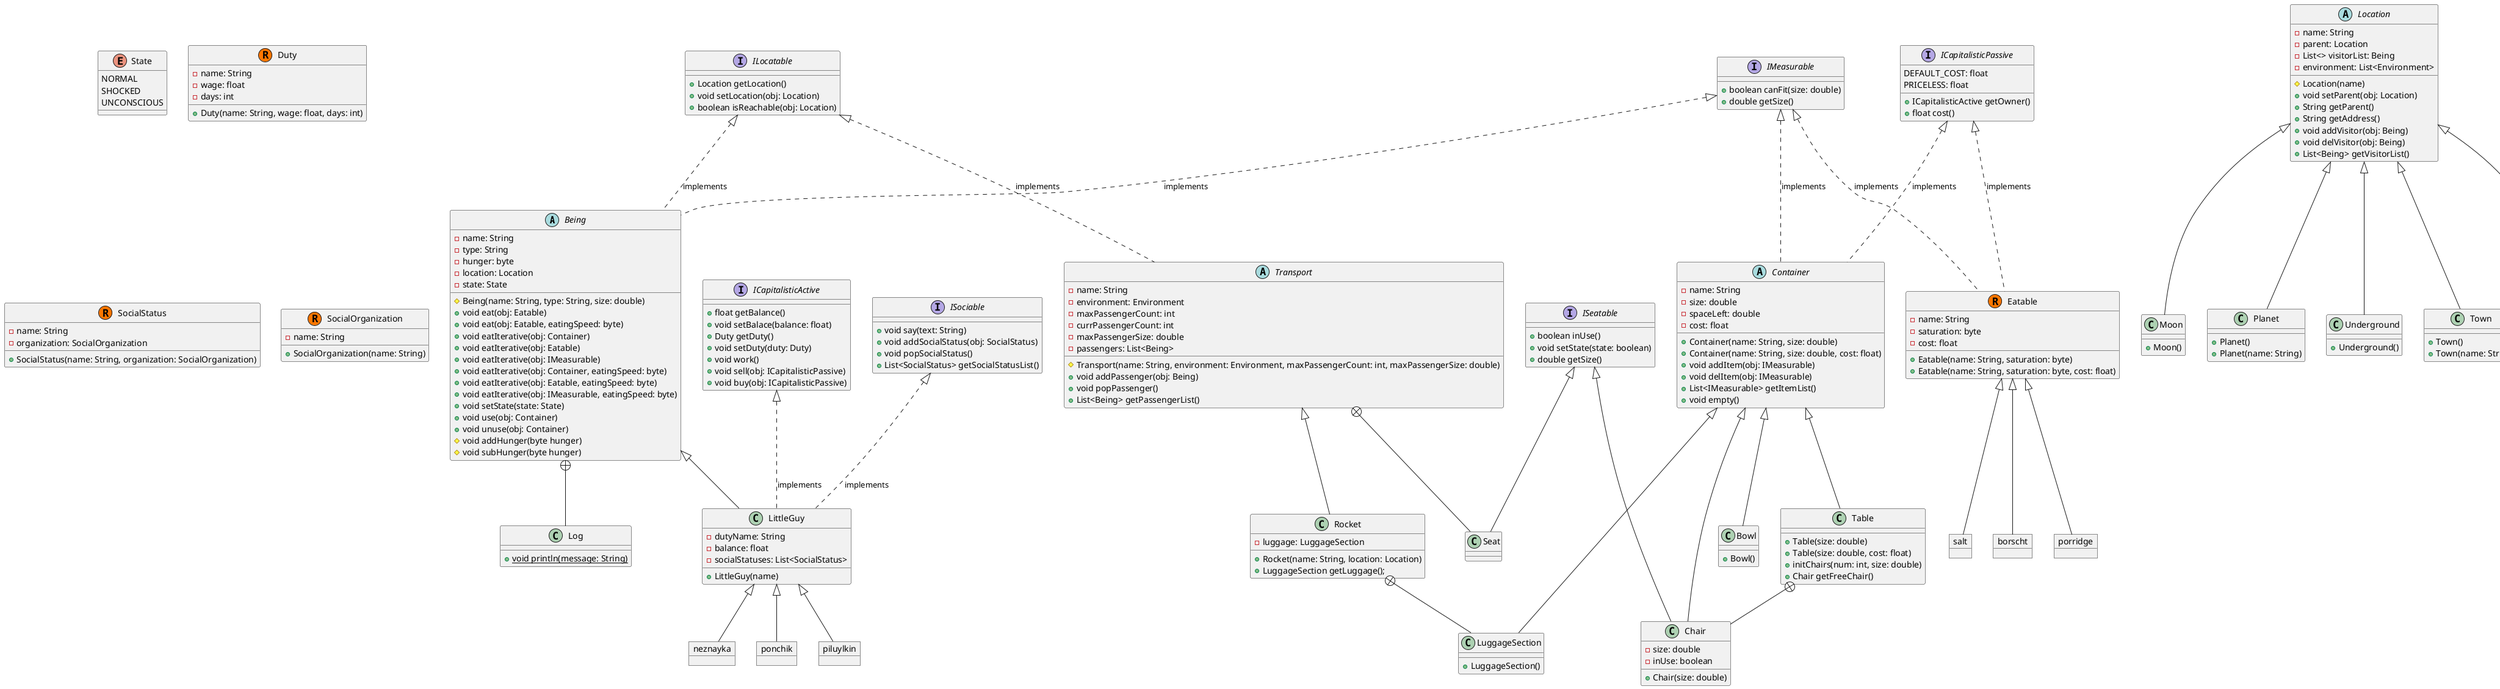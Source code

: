 @startuml name
Being <|-- LittleGuy
ICapitalisticActive <|.. LittleGuy : implements
ISociable <|.. LittleGuy : implements

Being +-- Log

object ponchik
object piluylkin
object neznayka

LittleGuy <|-- ponchik
LittleGuy <|-- piluylkin
LittleGuy <|-- neznayka

object borscht
object porridge
object salt
Eatable <|-- borscht
Eatable <|-- porridge
Eatable <|-- salt

ICapitalisticPassive <|.. Container : implements
ICapitalisticPassive <|.. Eatable : implements

IMeasurable <|.. Eatable : implements
IMeasurable <|.. Container : implements
IMeasurable <|.. Being : implements

Container <|-- Bowl
Container <|-- Table
Container <|-- Chair

Table +-- Chair
ISeatable <|-- Chair

Transport <|-- Rocket
Transport +-- Seat
ISeatable <|-- Seat

Rocket +-- LuggageSection
Container <|-- LuggageSection

ILocatable <|.. Transport : implements
ILocatable <|.. Being : implements

Location <|-- Moon
Location <|-- Planet
Location <|-- Underground
Location <|-- Town
Location <|-- Cave

static class Log { 
   {static} +void println(message: String)
}

class LittleGuy {
   -dutyName: String
   -balance: float
   -socialStatuses: List<SocialStatus>
   +LittleGuy(name)
}

enum State {
   NORMAL
   SHOCKED
   UNCONSCIOUS
}

interface ICapitalisticPassive {
   DEFAULT_COST: float
   PRICELESS: float
   +ICapitalisticActive getOwner()
   +float cost()
}

interface ICapitalisticActive {
   +float getBalance()
   +void setBalace(balance: float)
   +Duty getDuty()
   +void setDuty(duty: Duty)
   +void work()
   +void sell(obj: ICapitalisticPassive)
   +void buy(obj: ICapitalisticPassive)
}

interface ISeatable {
   +boolean inUse()
   +void setState(state: boolean)
   +double getSize()
}

interface ISociable {
   +void say(text: String)
   +void addSocialStatus(obj: SocialStatus)
   +void popSocialStatus()
   +List<SocialStatus> getSocialStatusList()
}

abstract class Being {
   -name: String
   -type: String
   -hunger: byte
   -location: Location
   -state: State
   #Being(name: String, type: String, size: double)
   +void eat(obj: Eatable)
   +void eat(obj: Eatable, eatingSpeed: byte)
   +void eatIterative(obj: Container)
   +void eatIterative(obj: Eatable)
   +void eatIterative(obj: IMeasurable)
   +void eatIterative(obj: Container, eatingSpeed: byte)
   +void eatIterative(obj: Eatable, eatingSpeed: byte)
   +void eatIterative(obj: IMeasurable, eatingSpeed: byte)
   +void setState(state: State)
   +void use(obj: Container)
   +void unuse(obj: Container)
   #void addHunger(byte hunger)
   #void subHunger(byte hunger)
}

class Eatable << (R,#FF7700) >> {
   -name: String
   -saturation: byte
   -cost: float
   +Eatable(name: String, saturation: byte)
   +Eatable(name: String, saturation: byte, cost: float)
}

class Duty << (R,#FF7700) >> {
   -name: String
   -wage: float
   -days: int
   +Duty(name: String, wage: float, days: int)
}

class SocialStatus << (R,#FF7700) >> {
   -name: String
   -organization: SocialOrganization
   +SocialStatus(name: String, organization: SocialOrganization)
}

class SocialOrganization << (R,#FF7700) >> {
   -name: String
   +SocialOrganization(name: String)
}

abstract class Transport {
   -name: String
   -environment: Environment
   -maxPassengerCount: int
   -currPassengerCount: int
   -maxPassengerSize: double
   -passengers: List<Being>
   #Transport(name: String, environment: Environment, maxPassengerCount: int, maxPassengerSize: double)
   +void addPassenger(obj: Being)
   +void popPassenger()
   +List<Being> getPassengerList()
}

abstract class Container {
   -name: String
   -size: double
   -spaceLeft: double
   -cost: float
   +Container(name: String, size: double)
   +Container(name: String, size: double, cost: float)
   +void addItem(obj: IMeasurable)
   +void delItem(obj: IMeasurable)
   +List<IMeasurable> getItemList()
   +void empty()
}

class Table {
   +Table(size: double)
   +Table(size: double, cost: float)
   +initChairs(num: int, size: double)
   +Chair getFreeChair()
}

class Chair {
   -size: double
   -inUse: boolean
   +Chair(size: double)
}

class Bowl {
   +Bowl()
}

class LuggageSection {
   +LuggageSection()
}

class Rocket {
   -luggage: LuggageSection
   +Rocket(name: String, location: Location)
   +LuggageSection getLuggage();
}

class Moon {
   +Moon()
}

class Planet {
   +Planet()
   +Planet(name: String)
}

class Town {
   +Town()
   +Town(name: String)
}

class Underground {
   +Underground()
}

class Cave {
   +Cave()
}

abstract class Location {
   -name: String
   -parent: Location
   -List<> visitorList: Being
   -environment: List<Environment>
   #Location(name)
   +void setParent(obj: Location)
   +String getParent()
   +String getAddress()
   +void addVisitor(obj: Being)
   +void delVisitor(obj: Being)
   +List<Being> getVisitorList()
}

interface IMeasurable {
   +boolean canFit(size: double)
   +double getSize()
}

interface ILocatable {
   +Location getLocation()
   +void setLocation(obj: Location)
   +boolean isReachable(obj: Location)
}
@enduml

' make size attribute to define whether the item can be keepable in the Container or not